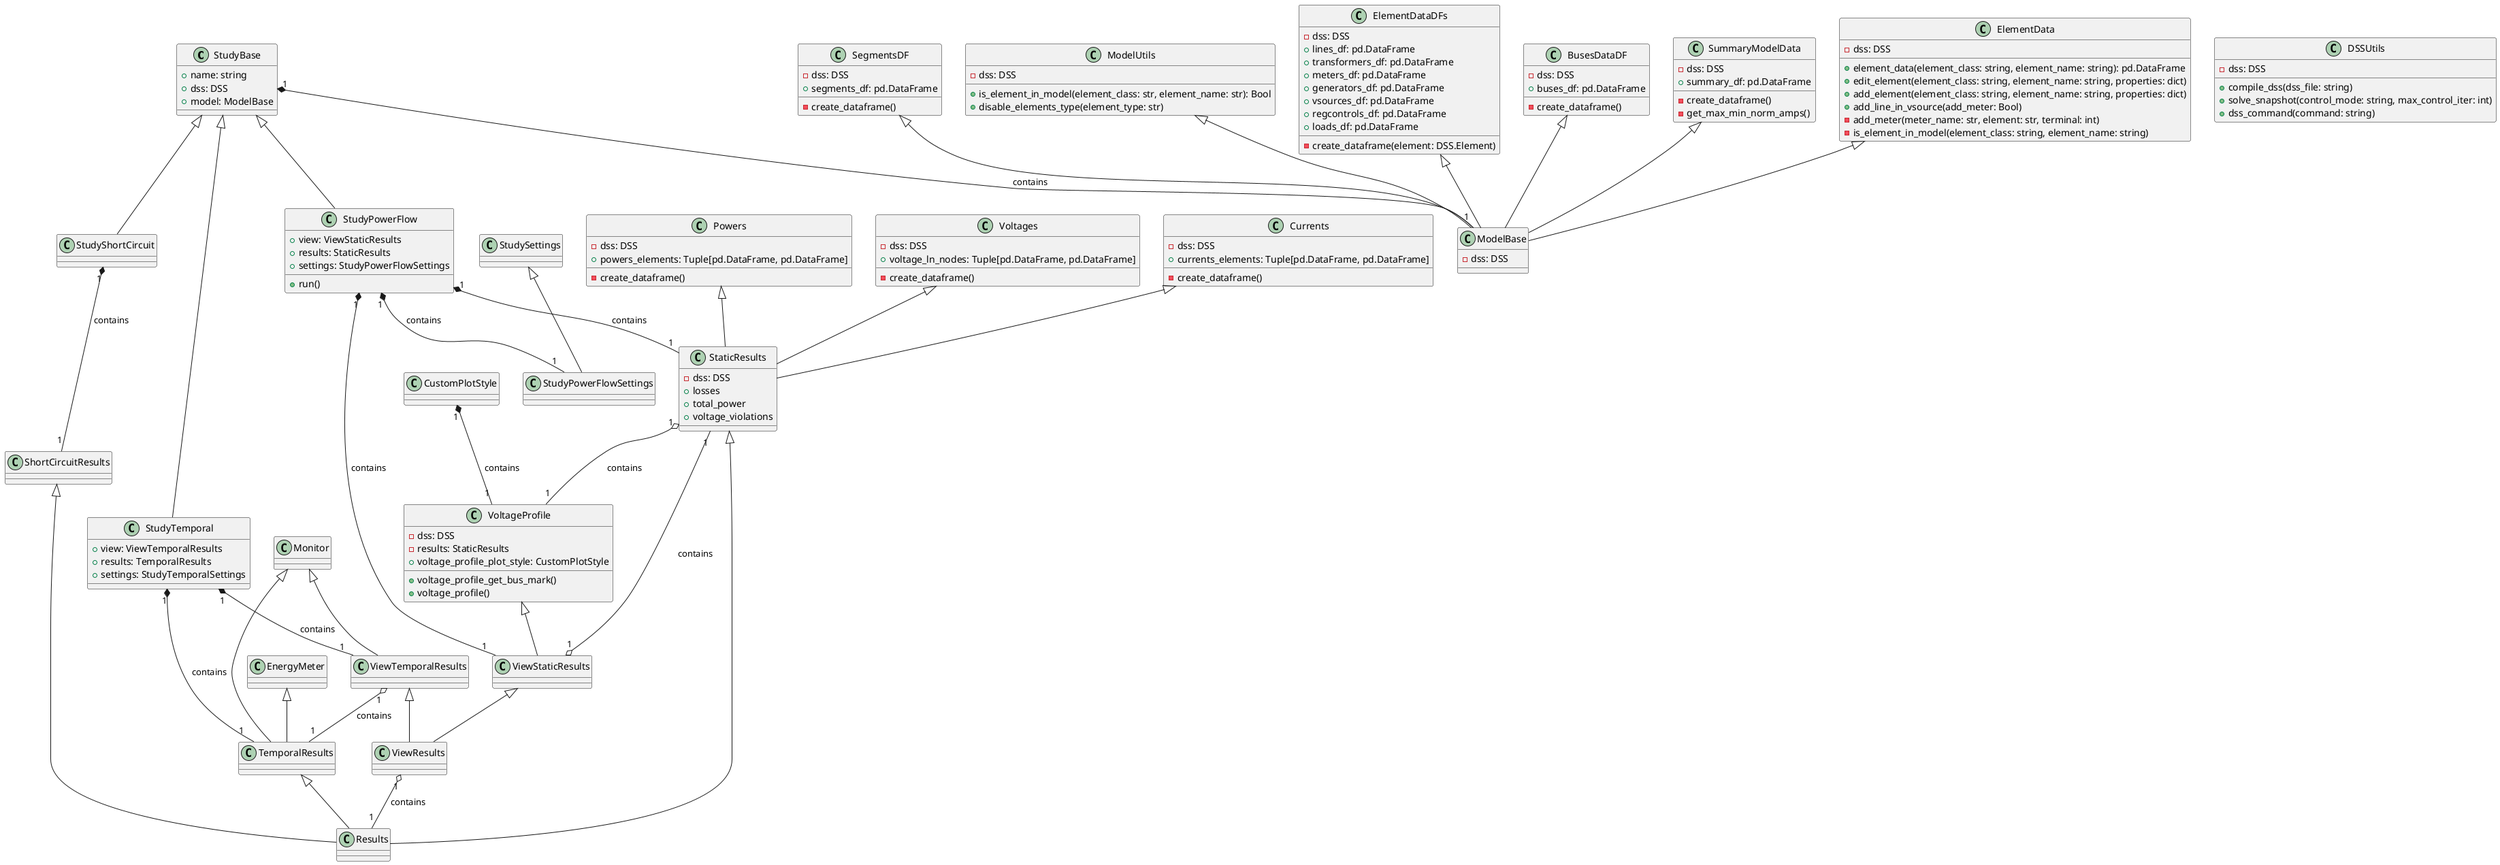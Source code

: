 @startuml
'https://plantuml.com/class-diagram

StudyBase <|-- StudyPowerFlow
StudyBase <|-- StudyShortCircuit
StudyBase <|-- StudyTemporal

StudyBase "1" *-- "1" ModelBase : contains
ElementDataDFs <|-- ModelBase
BusesDataDF <|-- ModelBase
SummaryModelData <|-- ModelBase
ElementData <|-- ModelBase
SegmentsDF <|-- ModelBase
ModelUtils <|-- ModelBase

Voltages <|-- StaticResults
Currents <|-- StaticResults
Powers <|-- StaticResults

EnergyMeter <|-- TemporalResults
Monitor <|-- TemporalResults
Monitor <|-- ViewTemporalResults

StaticResults <|-- Results
TemporalResults <|-- Results
ShortCircuitResults <|-- Results

StudyPowerFlow "1" *-- "1" StaticResults : contains
StudyPowerFlow "1" *-- "1" StudyPowerFlowSettings : contains
StudyShortCircuit "1" *-- "1" ShortCircuitResults : contains

StudyTemporal "1" *-- "1" TemporalResults : contains
StudyTemporal "1" *-- "1" ViewTemporalResults : contains

VoltageProfile <|-- ViewStaticResults
ViewStaticResults "1" o-- "1" StaticResults : contains
ViewTemporalResults "1" o-- "1" TemporalResults : contains
StudyPowerFlow "1" *-- "1" ViewStaticResults : contains

ViewStaticResults <|-- ViewResults
ViewTemporalResults <|-- ViewResults
ViewResults "1" o-- "1" Results : contains

StudySettings <|-- StudyPowerFlowSettings

CustomPlotStyle "1" *-- "1" VoltageProfile : contains
StaticResults "1" o-- "1" VoltageProfile : contains

class DSSUtils {
    -dss: DSS

    +compile_dss(dss_file: string)
    +solve_snapshot(control_mode: string, max_control_iter: int)
    +dss_command(command: string)
}

class StudyBase {
    +name: string
    +dss: DSS
    +model: ModelBase
}


class StudyPowerFlow {
    +view: ViewStaticResults
    +results: StaticResults
    +settings: StudyPowerFlowSettings
    +run()
}

class StudyTemporal {
    +view: ViewTemporalResults
    +results: TemporalResults
    +settings: StudyTemporalSettings
}

class ModelBase {
    -dss: DSS
}

class ElementDataDFs {
    -dss: DSS
    +lines_df: pd.DataFrame
    +transformers_df: pd.DataFrame
    +meters_df: pd.DataFrame
    +generators_df: pd.DataFrame
    +vsources_df: pd.DataFrame
    +regcontrols_df: pd.DataFrame
    +loads_df: pd.DataFrame

    -create_dataframe(element: DSS.Element)
}

class BusesDataDF {
    -dss: DSS
    +buses_df: pd.DataFrame

    -create_dataframe()
}

class SummaryModelData {
    -dss: DSS
    +summary_df: pd.DataFrame

    -create_dataframe()
    -get_max_min_norm_amps()
}

class ElementData {
    -dss: DSS
    +element_data(element_class: string, element_name: string): pd.DataFrame
    +edit_element(element_class: string, element_name: string, properties: dict)
    +add_element(element_class: string, element_name: string, properties: dict)
    +add_line_in_vsource(add_meter: Bool)
    -add_meter(meter_name: str, element: str, terminal: int)
    -is_element_in_model(element_class: string, element_name: string)
}

class SegmentsDF {
    -dss: DSS
    +segments_df: pd.DataFrame

    -create_dataframe()
}

class ModelUtils {
    -dss: DSS
    +is_element_in_model(element_class: str, element_name: str): Bool
    +disable_elements_type(element_type: str)
}

class StaticResults {
    -dss: DSS
    +losses
    +total_power
    +voltage_violations
}

class Voltages {
    -dss: DSS
    +voltage_ln_nodes: Tuple[pd.DataFrame, pd.DataFrame]

    -create_dataframe()
}

class Currents {
    -dss: DSS
    +currents_elements: Tuple[pd.DataFrame, pd.DataFrame]

    -create_dataframe()
}

class Powers {
    -dss: DSS
    +powers_elements: Tuple[pd.DataFrame, pd.DataFrame]

    -create_dataframe()
}


class VoltageProfile {
    -dss: DSS
    -results: StaticResults
    + voltage_profile_plot_style: CustomPlotStyle
    + voltage_profile_get_bus_mark()
    + voltage_profile()
}

@enduml
